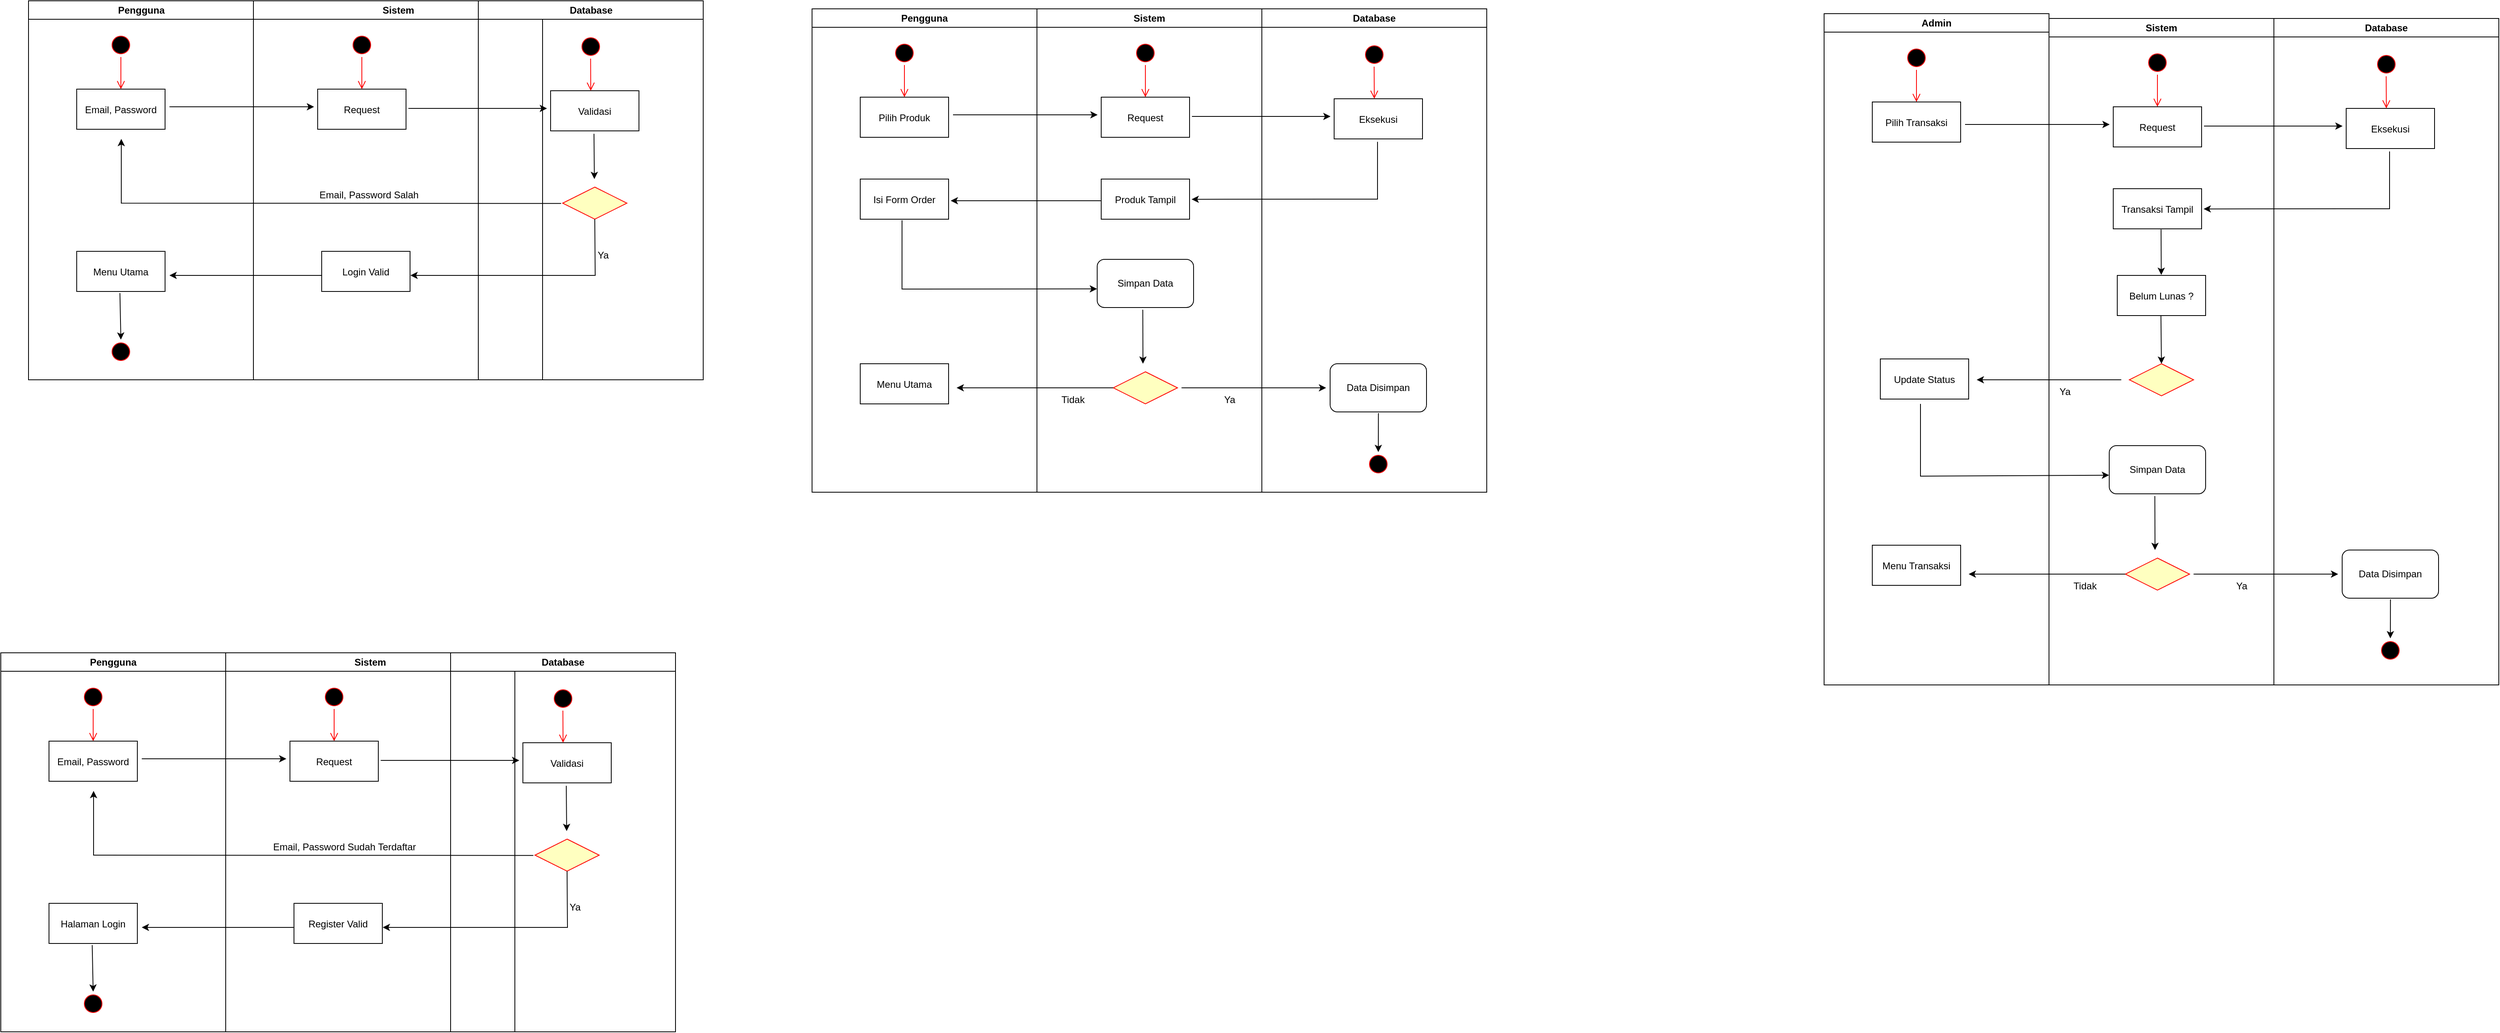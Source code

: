 <mxfile version="20.3.2" type="github">
  <diagram name="Page-1" id="e7e014a7-5840-1c2e-5031-d8a46d1fe8dd">
    <mxGraphModel dx="2307" dy="1198" grid="1" gridSize="10" guides="1" tooltips="1" connect="1" arrows="1" fold="1" page="1" pageScale="1" pageWidth="8000000" pageHeight="80000000" background="none" math="0" shadow="0">
      <root>
        <mxCell id="0" />
        <mxCell id="1" parent="0" />
        <mxCell id="2" value="Pengguna" style="swimlane;whiteSpace=wrap" parent="1" vertex="1">
          <mxGeometry x="164.5" y="128" width="280" height="472" as="geometry" />
        </mxCell>
        <mxCell id="5" value="" style="ellipse;shape=startState;fillColor=#000000;strokeColor=#ff0000;" parent="2" vertex="1">
          <mxGeometry x="100" y="40" width="30" height="30" as="geometry" />
        </mxCell>
        <mxCell id="6" value="" style="edgeStyle=elbowEdgeStyle;elbow=horizontal;verticalAlign=bottom;endArrow=open;endSize=8;strokeColor=#FF0000;endFill=1;rounded=0" parent="2" source="5" target="7" edge="1">
          <mxGeometry x="100" y="40" as="geometry">
            <mxPoint x="115" y="110" as="targetPoint" />
          </mxGeometry>
        </mxCell>
        <mxCell id="7" value="Email, Password" style="" parent="2" vertex="1">
          <mxGeometry x="60" y="110" width="110" height="50" as="geometry" />
        </mxCell>
        <mxCell id="10" value="Menu Utama" style="" parent="2" vertex="1">
          <mxGeometry x="60" y="312" width="110" height="50" as="geometry" />
        </mxCell>
        <mxCell id="TTVFHWz1o9dqO3t8jT5p-57" value="" style="endArrow=classic;html=1;rounded=0;exitX=-0.024;exitY=0.51;exitDx=0;exitDy=0;exitPerimeter=0;" edge="1" parent="2" source="21">
          <mxGeometry width="50" height="50" relative="1" as="geometry">
            <mxPoint x="655.5" y="252" as="sourcePoint" />
            <mxPoint x="115.5" y="172" as="targetPoint" />
            <Array as="points">
              <mxPoint x="115.5" y="252" />
            </Array>
          </mxGeometry>
        </mxCell>
        <mxCell id="TTVFHWz1o9dqO3t8jT5p-61" value="" style="ellipse;shape=startState;fillColor=#000000;strokeColor=#ff0000;direction=south;" vertex="1" parent="2">
          <mxGeometry x="100" y="422" width="30" height="30" as="geometry" />
        </mxCell>
        <mxCell id="TTVFHWz1o9dqO3t8jT5p-62" value="" style="endArrow=classic;html=1;rounded=0;exitX=0.489;exitY=1.04;exitDx=0;exitDy=0;exitPerimeter=0;entryX=0;entryY=0.5;entryDx=0;entryDy=0;" edge="1" parent="2" source="10" target="TTVFHWz1o9dqO3t8jT5p-61">
          <mxGeometry width="50" height="50" relative="1" as="geometry">
            <mxPoint x="275.5" y="322" as="sourcePoint" />
            <mxPoint x="325.5" y="272" as="targetPoint" />
          </mxGeometry>
        </mxCell>
        <mxCell id="3" value="Sistem" style="swimlane;whiteSpace=wrap" parent="1" vertex="1">
          <mxGeometry x="444.5" y="128" width="360" height="472" as="geometry" />
        </mxCell>
        <mxCell id="13" value="" style="ellipse;shape=startState;fillColor=#000000;strokeColor=#ff0000;" parent="3" vertex="1">
          <mxGeometry x="120" y="40" width="30" height="30" as="geometry" />
        </mxCell>
        <mxCell id="14" value="" style="edgeStyle=elbowEdgeStyle;elbow=horizontal;verticalAlign=bottom;endArrow=open;endSize=8;strokeColor=#FF0000;endFill=1;rounded=0" parent="3" source="13" edge="1">
          <mxGeometry x="100" y="20" as="geometry">
            <mxPoint x="135.109" y="110" as="targetPoint" />
          </mxGeometry>
        </mxCell>
        <mxCell id="15" value="Request" style="" parent="3" vertex="1">
          <mxGeometry x="80" y="110" width="110" height="50" as="geometry" />
        </mxCell>
        <mxCell id="16" value="Login Valid" style="" parent="3" vertex="1">
          <mxGeometry x="85" y="312" width="110" height="50" as="geometry" />
        </mxCell>
        <mxCell id="TTVFHWz1o9dqO3t8jT5p-65" value="Email, Password Salah" style="text;html=1;strokeColor=none;fillColor=none;align=center;verticalAlign=middle;whiteSpace=wrap;rounded=0;" vertex="1" parent="3">
          <mxGeometry x="66.5" y="227" width="154.5" height="30" as="geometry" />
        </mxCell>
        <mxCell id="4" value="Database" style="swimlane;whiteSpace=wrap" parent="1" vertex="1">
          <mxGeometry x="724.5" y="128" width="280" height="472" as="geometry">
            <mxRectangle x="724.5" y="128" width="90" height="30" as="alternateBounds" />
          </mxGeometry>
        </mxCell>
        <mxCell id="21" value="" style="rhombus;fillColor=#ffffc0;strokeColor=#ff0000;" parent="4" vertex="1">
          <mxGeometry x="105" y="232" width="80" height="40" as="geometry" />
        </mxCell>
        <mxCell id="TTVFHWz1o9dqO3t8jT5p-47" value="Validasi" style="" vertex="1" parent="4">
          <mxGeometry x="90" y="112" width="110" height="50" as="geometry" />
        </mxCell>
        <mxCell id="TTVFHWz1o9dqO3t8jT5p-48" value="" style="endArrow=classic;html=1;rounded=0;exitX=1.027;exitY=0.481;exitDx=0;exitDy=0;exitPerimeter=0;" edge="1" parent="4" source="15">
          <mxGeometry width="50" height="50" relative="1" as="geometry">
            <mxPoint x="-94.5" y="134" as="sourcePoint" />
            <mxPoint x="85.5" y="134" as="targetPoint" />
          </mxGeometry>
        </mxCell>
        <mxCell id="TTVFHWz1o9dqO3t8jT5p-55" value="" style="ellipse;shape=startState;fillColor=#000000;strokeColor=#ff0000;" vertex="1" parent="4">
          <mxGeometry x="125" y="42" width="30" height="30" as="geometry" />
        </mxCell>
        <mxCell id="TTVFHWz1o9dqO3t8jT5p-56" value="" style="edgeStyle=elbowEdgeStyle;elbow=horizontal;verticalAlign=bottom;endArrow=open;endSize=8;strokeColor=#FF0000;endFill=1;rounded=0" edge="1" parent="4">
          <mxGeometry x="-339.71" y="-106" as="geometry">
            <mxPoint x="139.899" y="112" as="targetPoint" />
            <mxPoint x="139.79" y="72" as="sourcePoint" />
          </mxGeometry>
        </mxCell>
        <mxCell id="TTVFHWz1o9dqO3t8jT5p-64" value="Ya" style="text;html=1;strokeColor=none;fillColor=none;align=center;verticalAlign=middle;whiteSpace=wrap;rounded=0;" vertex="1" parent="4">
          <mxGeometry x="125" y="302" width="60" height="30" as="geometry" />
        </mxCell>
        <mxCell id="TTVFHWz1o9dqO3t8jT5p-41" value="" style="endArrow=classic;html=1;rounded=0;" edge="1" parent="1">
          <mxGeometry width="50" height="50" relative="1" as="geometry">
            <mxPoint x="340" y="260" as="sourcePoint" />
            <mxPoint x="520" y="260" as="targetPoint" />
          </mxGeometry>
        </mxCell>
        <mxCell id="TTVFHWz1o9dqO3t8jT5p-58" value="" style="endArrow=classic;html=1;rounded=0;exitX=0.491;exitY=1.073;exitDx=0;exitDy=0;exitPerimeter=0;" edge="1" parent="1" source="TTVFHWz1o9dqO3t8jT5p-47">
          <mxGeometry width="50" height="50" relative="1" as="geometry">
            <mxPoint x="600" y="350" as="sourcePoint" />
            <mxPoint x="869" y="350" as="targetPoint" />
          </mxGeometry>
        </mxCell>
        <mxCell id="TTVFHWz1o9dqO3t8jT5p-59" value="" style="endArrow=classic;html=1;rounded=0;exitX=0.5;exitY=1;exitDx=0;exitDy=0;" edge="1" parent="1" source="21">
          <mxGeometry width="50" height="50" relative="1" as="geometry">
            <mxPoint x="630" y="510" as="sourcePoint" />
            <mxPoint x="640" y="470" as="targetPoint" />
            <Array as="points">
              <mxPoint x="870" y="470" />
            </Array>
          </mxGeometry>
        </mxCell>
        <mxCell id="TTVFHWz1o9dqO3t8jT5p-60" value="" style="endArrow=classic;html=1;rounded=0;exitX=0.005;exitY=0.6;exitDx=0;exitDy=0;exitPerimeter=0;" edge="1" parent="1" source="16">
          <mxGeometry width="50" height="50" relative="1" as="geometry">
            <mxPoint x="470" y="510" as="sourcePoint" />
            <mxPoint x="340" y="470" as="targetPoint" />
          </mxGeometry>
        </mxCell>
        <mxCell id="TTVFHWz1o9dqO3t8jT5p-66" value="Pengguna" style="swimlane;whiteSpace=wrap" vertex="1" parent="1">
          <mxGeometry x="1140" y="138" width="280" height="602" as="geometry" />
        </mxCell>
        <mxCell id="TTVFHWz1o9dqO3t8jT5p-67" value="" style="ellipse;shape=startState;fillColor=#000000;strokeColor=#ff0000;" vertex="1" parent="TTVFHWz1o9dqO3t8jT5p-66">
          <mxGeometry x="100" y="40" width="30" height="30" as="geometry" />
        </mxCell>
        <mxCell id="TTVFHWz1o9dqO3t8jT5p-68" value="" style="edgeStyle=elbowEdgeStyle;elbow=horizontal;verticalAlign=bottom;endArrow=open;endSize=8;strokeColor=#FF0000;endFill=1;rounded=0" edge="1" parent="TTVFHWz1o9dqO3t8jT5p-66" source="TTVFHWz1o9dqO3t8jT5p-67" target="TTVFHWz1o9dqO3t8jT5p-69">
          <mxGeometry x="100" y="40" as="geometry">
            <mxPoint x="115" y="110" as="targetPoint" />
          </mxGeometry>
        </mxCell>
        <mxCell id="TTVFHWz1o9dqO3t8jT5p-69" value="Pilih Produk" style="" vertex="1" parent="TTVFHWz1o9dqO3t8jT5p-66">
          <mxGeometry x="60" y="110" width="110" height="50" as="geometry" />
        </mxCell>
        <mxCell id="TTVFHWz1o9dqO3t8jT5p-70" value="Menu Utama" style="" vertex="1" parent="TTVFHWz1o9dqO3t8jT5p-66">
          <mxGeometry x="60" y="442" width="110" height="50" as="geometry" />
        </mxCell>
        <mxCell id="TTVFHWz1o9dqO3t8jT5p-93" value="Isi Form Order" style="" vertex="1" parent="TTVFHWz1o9dqO3t8jT5p-66">
          <mxGeometry x="60" y="212" width="110" height="50" as="geometry" />
        </mxCell>
        <mxCell id="TTVFHWz1o9dqO3t8jT5p-74" value="Sistem" style="swimlane;whiteSpace=wrap" vertex="1" parent="1">
          <mxGeometry x="1420" y="138" width="280" height="602" as="geometry" />
        </mxCell>
        <mxCell id="TTVFHWz1o9dqO3t8jT5p-75" value="" style="ellipse;shape=startState;fillColor=#000000;strokeColor=#ff0000;" vertex="1" parent="TTVFHWz1o9dqO3t8jT5p-74">
          <mxGeometry x="120" y="40" width="30" height="30" as="geometry" />
        </mxCell>
        <mxCell id="TTVFHWz1o9dqO3t8jT5p-76" value="" style="edgeStyle=elbowEdgeStyle;elbow=horizontal;verticalAlign=bottom;endArrow=open;endSize=8;strokeColor=#FF0000;endFill=1;rounded=0" edge="1" parent="TTVFHWz1o9dqO3t8jT5p-74" source="TTVFHWz1o9dqO3t8jT5p-75">
          <mxGeometry x="100" y="20" as="geometry">
            <mxPoint x="135.109" y="110" as="targetPoint" />
          </mxGeometry>
        </mxCell>
        <mxCell id="TTVFHWz1o9dqO3t8jT5p-77" value="Request" style="" vertex="1" parent="TTVFHWz1o9dqO3t8jT5p-74">
          <mxGeometry x="80" y="110" width="110" height="50" as="geometry" />
        </mxCell>
        <mxCell id="TTVFHWz1o9dqO3t8jT5p-91" value="Produk Tampil" style="" vertex="1" parent="TTVFHWz1o9dqO3t8jT5p-74">
          <mxGeometry x="80" y="212" width="110" height="50" as="geometry" />
        </mxCell>
        <mxCell id="TTVFHWz1o9dqO3t8jT5p-95" value="Simpan Data" style="rounded=1;whiteSpace=wrap;html=1;" vertex="1" parent="TTVFHWz1o9dqO3t8jT5p-74">
          <mxGeometry x="75" y="312" width="120" height="60" as="geometry" />
        </mxCell>
        <mxCell id="TTVFHWz1o9dqO3t8jT5p-98" value="" style="rhombus;fillColor=#ffffc0;strokeColor=#ff0000;" vertex="1" parent="TTVFHWz1o9dqO3t8jT5p-74">
          <mxGeometry x="95" y="452" width="80" height="40" as="geometry" />
        </mxCell>
        <mxCell id="TTVFHWz1o9dqO3t8jT5p-108" value="Tidak" style="text;html=1;strokeColor=none;fillColor=none;align=center;verticalAlign=middle;whiteSpace=wrap;rounded=0;" vertex="1" parent="TTVFHWz1o9dqO3t8jT5p-74">
          <mxGeometry x="15" y="472" width="60" height="30" as="geometry" />
        </mxCell>
        <mxCell id="TTVFHWz1o9dqO3t8jT5p-107" value="Ya" style="text;html=1;strokeColor=none;fillColor=none;align=center;verticalAlign=middle;whiteSpace=wrap;rounded=0;" vertex="1" parent="TTVFHWz1o9dqO3t8jT5p-74">
          <mxGeometry x="210" y="472" width="60" height="30" as="geometry" />
        </mxCell>
        <mxCell id="TTVFHWz1o9dqO3t8jT5p-80" value="Database" style="swimlane;whiteSpace=wrap" vertex="1" parent="1">
          <mxGeometry x="1700" y="138" width="280" height="602" as="geometry">
            <mxRectangle x="724.5" y="128" width="90" height="30" as="alternateBounds" />
          </mxGeometry>
        </mxCell>
        <mxCell id="TTVFHWz1o9dqO3t8jT5p-82" value="Eksekusi" style="" vertex="1" parent="TTVFHWz1o9dqO3t8jT5p-80">
          <mxGeometry x="90" y="112" width="110" height="50" as="geometry" />
        </mxCell>
        <mxCell id="TTVFHWz1o9dqO3t8jT5p-83" value="" style="endArrow=classic;html=1;rounded=0;exitX=1.027;exitY=0.481;exitDx=0;exitDy=0;exitPerimeter=0;" edge="1" parent="TTVFHWz1o9dqO3t8jT5p-80" source="TTVFHWz1o9dqO3t8jT5p-77">
          <mxGeometry width="50" height="50" relative="1" as="geometry">
            <mxPoint x="-94.5" y="134" as="sourcePoint" />
            <mxPoint x="85.5" y="134" as="targetPoint" />
          </mxGeometry>
        </mxCell>
        <mxCell id="TTVFHWz1o9dqO3t8jT5p-84" value="" style="ellipse;shape=startState;fillColor=#000000;strokeColor=#ff0000;" vertex="1" parent="TTVFHWz1o9dqO3t8jT5p-80">
          <mxGeometry x="125" y="42" width="30" height="30" as="geometry" />
        </mxCell>
        <mxCell id="TTVFHWz1o9dqO3t8jT5p-85" value="" style="edgeStyle=elbowEdgeStyle;elbow=horizontal;verticalAlign=bottom;endArrow=open;endSize=8;strokeColor=#FF0000;endFill=1;rounded=0" edge="1" parent="TTVFHWz1o9dqO3t8jT5p-80">
          <mxGeometry x="-339.71" y="-106" as="geometry">
            <mxPoint x="139.899" y="112" as="targetPoint" />
            <mxPoint x="139.79" y="72" as="sourcePoint" />
          </mxGeometry>
        </mxCell>
        <mxCell id="TTVFHWz1o9dqO3t8jT5p-96" value="Data Disimpan" style="rounded=1;whiteSpace=wrap;html=1;" vertex="1" parent="TTVFHWz1o9dqO3t8jT5p-80">
          <mxGeometry x="85" y="442" width="120" height="60" as="geometry" />
        </mxCell>
        <mxCell id="TTVFHWz1o9dqO3t8jT5p-106" value="" style="ellipse;shape=startState;fillColor=#000000;strokeColor=#ff0000;direction=south;" vertex="1" parent="TTVFHWz1o9dqO3t8jT5p-80">
          <mxGeometry x="130" y="552" width="30" height="30" as="geometry" />
        </mxCell>
        <mxCell id="TTVFHWz1o9dqO3t8jT5p-109" value="" style="endArrow=classic;html=1;rounded=0;exitX=0.501;exitY=1.024;exitDx=0;exitDy=0;exitPerimeter=0;" edge="1" parent="TTVFHWz1o9dqO3t8jT5p-80" source="TTVFHWz1o9dqO3t8jT5p-96" target="TTVFHWz1o9dqO3t8jT5p-106">
          <mxGeometry width="50" height="50" relative="1" as="geometry">
            <mxPoint y="512" as="sourcePoint" />
            <mxPoint x="150" y="542" as="targetPoint" />
          </mxGeometry>
        </mxCell>
        <mxCell id="TTVFHWz1o9dqO3t8jT5p-87" value="" style="endArrow=classic;html=1;rounded=0;" edge="1" parent="1">
          <mxGeometry width="50" height="50" relative="1" as="geometry">
            <mxPoint x="1315.5" y="270" as="sourcePoint" />
            <mxPoint x="1495.5" y="270" as="targetPoint" />
          </mxGeometry>
        </mxCell>
        <mxCell id="TTVFHWz1o9dqO3t8jT5p-88" value="" style="endArrow=classic;html=1;rounded=0;exitX=0.491;exitY=1.073;exitDx=0;exitDy=0;exitPerimeter=0;entryX=1.023;entryY=0.504;entryDx=0;entryDy=0;entryPerimeter=0;" edge="1" source="TTVFHWz1o9dqO3t8jT5p-82" parent="1" target="TTVFHWz1o9dqO3t8jT5p-91">
          <mxGeometry width="50" height="50" relative="1" as="geometry">
            <mxPoint x="1575.5" y="360" as="sourcePoint" />
            <mxPoint x="1844.5" y="360" as="targetPoint" />
            <Array as="points">
              <mxPoint x="1844" y="375" />
            </Array>
          </mxGeometry>
        </mxCell>
        <mxCell id="TTVFHWz1o9dqO3t8jT5p-90" value="" style="endArrow=classic;html=1;rounded=0;exitX=0.473;exitY=1.025;exitDx=0;exitDy=0;exitPerimeter=0;entryX=-0.002;entryY=0.613;entryDx=0;entryDy=0;entryPerimeter=0;" edge="1" source="TTVFHWz1o9dqO3t8jT5p-93" parent="1" target="TTVFHWz1o9dqO3t8jT5p-95">
          <mxGeometry width="50" height="50" relative="1" as="geometry">
            <mxPoint x="1505.55" y="480.0" as="sourcePoint" />
            <mxPoint x="1315.5" y="480" as="targetPoint" />
            <Array as="points">
              <mxPoint x="1252" y="487" />
            </Array>
          </mxGeometry>
        </mxCell>
        <mxCell id="TTVFHWz1o9dqO3t8jT5p-94" value="" style="endArrow=classic;html=1;rounded=0;entryX=1.024;entryY=0.539;entryDx=0;entryDy=0;entryPerimeter=0;exitX=0;exitY=0.539;exitDx=0;exitDy=0;exitPerimeter=0;" edge="1" parent="1" source="TTVFHWz1o9dqO3t8jT5p-91" target="TTVFHWz1o9dqO3t8jT5p-93">
          <mxGeometry width="50" height="50" relative="1" as="geometry">
            <mxPoint x="1480" y="430" as="sourcePoint" />
            <mxPoint x="1530" y="380" as="targetPoint" />
          </mxGeometry>
        </mxCell>
        <mxCell id="TTVFHWz1o9dqO3t8jT5p-101" value="" style="endArrow=classic;html=1;rounded=0;exitX=0.473;exitY=1.046;exitDx=0;exitDy=0;exitPerimeter=0;" edge="1" parent="1" source="TTVFHWz1o9dqO3t8jT5p-95">
          <mxGeometry width="50" height="50" relative="1" as="geometry">
            <mxPoint x="1610" y="600" as="sourcePoint" />
            <mxPoint x="1552" y="580" as="targetPoint" />
          </mxGeometry>
        </mxCell>
        <mxCell id="TTVFHWz1o9dqO3t8jT5p-102" value="" style="endArrow=classic;html=1;rounded=0;" edge="1" parent="1">
          <mxGeometry width="50" height="50" relative="1" as="geometry">
            <mxPoint x="1600" y="610" as="sourcePoint" />
            <mxPoint x="1780" y="610" as="targetPoint" />
          </mxGeometry>
        </mxCell>
        <mxCell id="TTVFHWz1o9dqO3t8jT5p-103" value="" style="endArrow=classic;html=1;rounded=0;exitX=0;exitY=0.5;exitDx=0;exitDy=0;" edge="1" parent="1" source="TTVFHWz1o9dqO3t8jT5p-98">
          <mxGeometry width="50" height="50" relative="1" as="geometry">
            <mxPoint x="1670" y="540" as="sourcePoint" />
            <mxPoint x="1320" y="610" as="targetPoint" />
          </mxGeometry>
        </mxCell>
        <mxCell id="TTVFHWz1o9dqO3t8jT5p-173" value="Pengguna" style="swimlane;whiteSpace=wrap" vertex="1" parent="1">
          <mxGeometry x="130" y="940" width="280" height="472" as="geometry" />
        </mxCell>
        <mxCell id="TTVFHWz1o9dqO3t8jT5p-174" value="" style="ellipse;shape=startState;fillColor=#000000;strokeColor=#ff0000;" vertex="1" parent="TTVFHWz1o9dqO3t8jT5p-173">
          <mxGeometry x="100" y="40" width="30" height="30" as="geometry" />
        </mxCell>
        <mxCell id="TTVFHWz1o9dqO3t8jT5p-175" value="" style="edgeStyle=elbowEdgeStyle;elbow=horizontal;verticalAlign=bottom;endArrow=open;endSize=8;strokeColor=#FF0000;endFill=1;rounded=0" edge="1" parent="TTVFHWz1o9dqO3t8jT5p-173" source="TTVFHWz1o9dqO3t8jT5p-174" target="TTVFHWz1o9dqO3t8jT5p-176">
          <mxGeometry x="100" y="40" as="geometry">
            <mxPoint x="115" y="110" as="targetPoint" />
          </mxGeometry>
        </mxCell>
        <mxCell id="TTVFHWz1o9dqO3t8jT5p-176" value="Email, Password" style="" vertex="1" parent="TTVFHWz1o9dqO3t8jT5p-173">
          <mxGeometry x="60" y="110" width="110" height="50" as="geometry" />
        </mxCell>
        <mxCell id="TTVFHWz1o9dqO3t8jT5p-177" value="Halaman Login" style="" vertex="1" parent="TTVFHWz1o9dqO3t8jT5p-173">
          <mxGeometry x="60" y="312" width="110" height="50" as="geometry" />
        </mxCell>
        <mxCell id="TTVFHWz1o9dqO3t8jT5p-178" value="" style="endArrow=classic;html=1;rounded=0;exitX=-0.024;exitY=0.51;exitDx=0;exitDy=0;exitPerimeter=0;" edge="1" parent="TTVFHWz1o9dqO3t8jT5p-173" source="TTVFHWz1o9dqO3t8jT5p-188">
          <mxGeometry width="50" height="50" relative="1" as="geometry">
            <mxPoint x="655.5" y="252" as="sourcePoint" />
            <mxPoint x="115.5" y="172" as="targetPoint" />
            <Array as="points">
              <mxPoint x="115.5" y="252" />
            </Array>
          </mxGeometry>
        </mxCell>
        <mxCell id="TTVFHWz1o9dqO3t8jT5p-179" value="" style="ellipse;shape=startState;fillColor=#000000;strokeColor=#ff0000;direction=south;" vertex="1" parent="TTVFHWz1o9dqO3t8jT5p-173">
          <mxGeometry x="100" y="422" width="30" height="30" as="geometry" />
        </mxCell>
        <mxCell id="TTVFHWz1o9dqO3t8jT5p-180" value="" style="endArrow=classic;html=1;rounded=0;exitX=0.489;exitY=1.04;exitDx=0;exitDy=0;exitPerimeter=0;entryX=0;entryY=0.5;entryDx=0;entryDy=0;" edge="1" parent="TTVFHWz1o9dqO3t8jT5p-173" source="TTVFHWz1o9dqO3t8jT5p-177" target="TTVFHWz1o9dqO3t8jT5p-179">
          <mxGeometry width="50" height="50" relative="1" as="geometry">
            <mxPoint x="275.5" y="322" as="sourcePoint" />
            <mxPoint x="325.5" y="272" as="targetPoint" />
          </mxGeometry>
        </mxCell>
        <mxCell id="TTVFHWz1o9dqO3t8jT5p-181" value="Sistem" style="swimlane;whiteSpace=wrap" vertex="1" parent="1">
          <mxGeometry x="410" y="940" width="360" height="472" as="geometry" />
        </mxCell>
        <mxCell id="TTVFHWz1o9dqO3t8jT5p-182" value="" style="ellipse;shape=startState;fillColor=#000000;strokeColor=#ff0000;" vertex="1" parent="TTVFHWz1o9dqO3t8jT5p-181">
          <mxGeometry x="120" y="40" width="30" height="30" as="geometry" />
        </mxCell>
        <mxCell id="TTVFHWz1o9dqO3t8jT5p-183" value="" style="edgeStyle=elbowEdgeStyle;elbow=horizontal;verticalAlign=bottom;endArrow=open;endSize=8;strokeColor=#FF0000;endFill=1;rounded=0" edge="1" parent="TTVFHWz1o9dqO3t8jT5p-181" source="TTVFHWz1o9dqO3t8jT5p-182">
          <mxGeometry x="100" y="20" as="geometry">
            <mxPoint x="135.109" y="110" as="targetPoint" />
          </mxGeometry>
        </mxCell>
        <mxCell id="TTVFHWz1o9dqO3t8jT5p-184" value="Request" style="" vertex="1" parent="TTVFHWz1o9dqO3t8jT5p-181">
          <mxGeometry x="80" y="110" width="110" height="50" as="geometry" />
        </mxCell>
        <mxCell id="TTVFHWz1o9dqO3t8jT5p-185" value="Register Valid" style="" vertex="1" parent="TTVFHWz1o9dqO3t8jT5p-181">
          <mxGeometry x="85" y="312" width="110" height="50" as="geometry" />
        </mxCell>
        <mxCell id="TTVFHWz1o9dqO3t8jT5p-186" value="Email, Password Sudah Terdaftar" style="text;html=1;strokeColor=none;fillColor=none;align=center;verticalAlign=middle;whiteSpace=wrap;rounded=0;" vertex="1" parent="TTVFHWz1o9dqO3t8jT5p-181">
          <mxGeometry x="55.5" y="227" width="183.5" height="30" as="geometry" />
        </mxCell>
        <mxCell id="TTVFHWz1o9dqO3t8jT5p-187" value="Database" style="swimlane;whiteSpace=wrap" vertex="1" parent="1">
          <mxGeometry x="690" y="940" width="280" height="472" as="geometry">
            <mxRectangle x="724.5" y="128" width="90" height="30" as="alternateBounds" />
          </mxGeometry>
        </mxCell>
        <mxCell id="TTVFHWz1o9dqO3t8jT5p-188" value="" style="rhombus;fillColor=#ffffc0;strokeColor=#ff0000;" vertex="1" parent="TTVFHWz1o9dqO3t8jT5p-187">
          <mxGeometry x="105" y="232" width="80" height="40" as="geometry" />
        </mxCell>
        <mxCell id="TTVFHWz1o9dqO3t8jT5p-189" value="Validasi" style="" vertex="1" parent="TTVFHWz1o9dqO3t8jT5p-187">
          <mxGeometry x="90" y="112" width="110" height="50" as="geometry" />
        </mxCell>
        <mxCell id="TTVFHWz1o9dqO3t8jT5p-190" value="" style="endArrow=classic;html=1;rounded=0;exitX=1.027;exitY=0.481;exitDx=0;exitDy=0;exitPerimeter=0;" edge="1" parent="TTVFHWz1o9dqO3t8jT5p-187" source="TTVFHWz1o9dqO3t8jT5p-184">
          <mxGeometry width="50" height="50" relative="1" as="geometry">
            <mxPoint x="-94.5" y="134" as="sourcePoint" />
            <mxPoint x="85.5" y="134" as="targetPoint" />
          </mxGeometry>
        </mxCell>
        <mxCell id="TTVFHWz1o9dqO3t8jT5p-191" value="" style="ellipse;shape=startState;fillColor=#000000;strokeColor=#ff0000;" vertex="1" parent="TTVFHWz1o9dqO3t8jT5p-187">
          <mxGeometry x="125" y="42" width="30" height="30" as="geometry" />
        </mxCell>
        <mxCell id="TTVFHWz1o9dqO3t8jT5p-192" value="" style="edgeStyle=elbowEdgeStyle;elbow=horizontal;verticalAlign=bottom;endArrow=open;endSize=8;strokeColor=#FF0000;endFill=1;rounded=0" edge="1" parent="TTVFHWz1o9dqO3t8jT5p-187">
          <mxGeometry x="-339.71" y="-106" as="geometry">
            <mxPoint x="139.899" y="112" as="targetPoint" />
            <mxPoint x="139.79" y="72" as="sourcePoint" />
          </mxGeometry>
        </mxCell>
        <mxCell id="TTVFHWz1o9dqO3t8jT5p-193" value="Ya" style="text;html=1;strokeColor=none;fillColor=none;align=center;verticalAlign=middle;whiteSpace=wrap;rounded=0;" vertex="1" parent="TTVFHWz1o9dqO3t8jT5p-187">
          <mxGeometry x="125" y="302" width="60" height="30" as="geometry" />
        </mxCell>
        <mxCell id="TTVFHWz1o9dqO3t8jT5p-194" value="" style="endArrow=classic;html=1;rounded=0;" edge="1" parent="1">
          <mxGeometry width="50" height="50" relative="1" as="geometry">
            <mxPoint x="305.5" y="1072" as="sourcePoint" />
            <mxPoint x="485.5" y="1072" as="targetPoint" />
          </mxGeometry>
        </mxCell>
        <mxCell id="TTVFHWz1o9dqO3t8jT5p-195" value="" style="endArrow=classic;html=1;rounded=0;exitX=0.491;exitY=1.073;exitDx=0;exitDy=0;exitPerimeter=0;" edge="1" source="TTVFHWz1o9dqO3t8jT5p-189" parent="1">
          <mxGeometry width="50" height="50" relative="1" as="geometry">
            <mxPoint x="565.5" y="1162" as="sourcePoint" />
            <mxPoint x="834.5" y="1162" as="targetPoint" />
          </mxGeometry>
        </mxCell>
        <mxCell id="TTVFHWz1o9dqO3t8jT5p-196" value="" style="endArrow=classic;html=1;rounded=0;exitX=0.5;exitY=1;exitDx=0;exitDy=0;" edge="1" source="TTVFHWz1o9dqO3t8jT5p-188" parent="1">
          <mxGeometry width="50" height="50" relative="1" as="geometry">
            <mxPoint x="595.5" y="1322" as="sourcePoint" />
            <mxPoint x="605.5" y="1282" as="targetPoint" />
            <Array as="points">
              <mxPoint x="835.5" y="1282" />
            </Array>
          </mxGeometry>
        </mxCell>
        <mxCell id="TTVFHWz1o9dqO3t8jT5p-197" value="" style="endArrow=classic;html=1;rounded=0;exitX=0.005;exitY=0.6;exitDx=0;exitDy=0;exitPerimeter=0;" edge="1" source="TTVFHWz1o9dqO3t8jT5p-185" parent="1">
          <mxGeometry width="50" height="50" relative="1" as="geometry">
            <mxPoint x="435.5" y="1322" as="sourcePoint" />
            <mxPoint x="305.5" y="1282" as="targetPoint" />
          </mxGeometry>
        </mxCell>
        <mxCell id="TTVFHWz1o9dqO3t8jT5p-229" value="Admin" style="swimlane;whiteSpace=wrap" vertex="1" parent="1">
          <mxGeometry x="2400" y="144" width="280" height="836" as="geometry" />
        </mxCell>
        <mxCell id="TTVFHWz1o9dqO3t8jT5p-230" value="" style="ellipse;shape=startState;fillColor=#000000;strokeColor=#ff0000;" vertex="1" parent="TTVFHWz1o9dqO3t8jT5p-229">
          <mxGeometry x="100" y="40" width="30" height="30" as="geometry" />
        </mxCell>
        <mxCell id="TTVFHWz1o9dqO3t8jT5p-231" value="" style="edgeStyle=elbowEdgeStyle;elbow=horizontal;verticalAlign=bottom;endArrow=open;endSize=8;strokeColor=#FF0000;endFill=1;rounded=0" edge="1" parent="TTVFHWz1o9dqO3t8jT5p-229" source="TTVFHWz1o9dqO3t8jT5p-230" target="TTVFHWz1o9dqO3t8jT5p-232">
          <mxGeometry x="100" y="40" as="geometry">
            <mxPoint x="115" y="110" as="targetPoint" />
          </mxGeometry>
        </mxCell>
        <mxCell id="TTVFHWz1o9dqO3t8jT5p-232" value="Pilih Transaksi" style="" vertex="1" parent="TTVFHWz1o9dqO3t8jT5p-229">
          <mxGeometry x="60" y="110" width="110" height="50" as="geometry" />
        </mxCell>
        <mxCell id="TTVFHWz1o9dqO3t8jT5p-233" value="Menu Transaksi" style="" vertex="1" parent="TTVFHWz1o9dqO3t8jT5p-229">
          <mxGeometry x="60" y="662" width="110" height="50" as="geometry" />
        </mxCell>
        <mxCell id="TTVFHWz1o9dqO3t8jT5p-234" value="Update Status" style="" vertex="1" parent="TTVFHWz1o9dqO3t8jT5p-229">
          <mxGeometry x="70" y="430" width="110" height="50" as="geometry" />
        </mxCell>
        <mxCell id="TTVFHWz1o9dqO3t8jT5p-235" value="Sistem" style="swimlane;whiteSpace=wrap" vertex="1" parent="1">
          <mxGeometry x="2680" y="150" width="280" height="830" as="geometry" />
        </mxCell>
        <mxCell id="TTVFHWz1o9dqO3t8jT5p-236" value="" style="ellipse;shape=startState;fillColor=#000000;strokeColor=#ff0000;" vertex="1" parent="TTVFHWz1o9dqO3t8jT5p-235">
          <mxGeometry x="120" y="40" width="30" height="30" as="geometry" />
        </mxCell>
        <mxCell id="TTVFHWz1o9dqO3t8jT5p-237" value="" style="edgeStyle=elbowEdgeStyle;elbow=horizontal;verticalAlign=bottom;endArrow=open;endSize=8;strokeColor=#FF0000;endFill=1;rounded=0" edge="1" parent="TTVFHWz1o9dqO3t8jT5p-235" source="TTVFHWz1o9dqO3t8jT5p-236">
          <mxGeometry x="100" y="20" as="geometry">
            <mxPoint x="135.109" y="110" as="targetPoint" />
          </mxGeometry>
        </mxCell>
        <mxCell id="TTVFHWz1o9dqO3t8jT5p-238" value="Request" style="" vertex="1" parent="TTVFHWz1o9dqO3t8jT5p-235">
          <mxGeometry x="80" y="110" width="110" height="50" as="geometry" />
        </mxCell>
        <mxCell id="TTVFHWz1o9dqO3t8jT5p-239" value="Transaksi Tampil" style="" vertex="1" parent="TTVFHWz1o9dqO3t8jT5p-235">
          <mxGeometry x="80" y="212" width="110" height="50" as="geometry" />
        </mxCell>
        <mxCell id="TTVFHWz1o9dqO3t8jT5p-240" value="Simpan Data" style="rounded=1;whiteSpace=wrap;html=1;" vertex="1" parent="TTVFHWz1o9dqO3t8jT5p-235">
          <mxGeometry x="75" y="532" width="120" height="60" as="geometry" />
        </mxCell>
        <mxCell id="TTVFHWz1o9dqO3t8jT5p-241" value="" style="rhombus;fillColor=#ffffc0;strokeColor=#ff0000;" vertex="1" parent="TTVFHWz1o9dqO3t8jT5p-235">
          <mxGeometry x="95" y="672" width="80" height="40" as="geometry" />
        </mxCell>
        <mxCell id="TTVFHWz1o9dqO3t8jT5p-242" value="Tidak" style="text;html=1;strokeColor=none;fillColor=none;align=center;verticalAlign=middle;whiteSpace=wrap;rounded=0;" vertex="1" parent="TTVFHWz1o9dqO3t8jT5p-235">
          <mxGeometry x="15" y="692" width="60" height="30" as="geometry" />
        </mxCell>
        <mxCell id="TTVFHWz1o9dqO3t8jT5p-243" value="Ya" style="text;html=1;strokeColor=none;fillColor=none;align=center;verticalAlign=middle;whiteSpace=wrap;rounded=0;" vertex="1" parent="TTVFHWz1o9dqO3t8jT5p-235">
          <mxGeometry x="210" y="692" width="60" height="30" as="geometry" />
        </mxCell>
        <mxCell id="TTVFHWz1o9dqO3t8jT5p-269" value="" style="endArrow=classic;html=1;rounded=0;exitX=0.541;exitY=1.016;exitDx=0;exitDy=0;exitPerimeter=0;entryX=0.533;entryY=-0.013;entryDx=0;entryDy=0;entryPerimeter=0;" edge="1" parent="TTVFHWz1o9dqO3t8jT5p-235" source="TTVFHWz1o9dqO3t8jT5p-239">
          <mxGeometry width="50" height="50" relative="1" as="geometry">
            <mxPoint x="60" y="380" as="sourcePoint" />
            <mxPoint x="139.785" y="319.35" as="targetPoint" />
          </mxGeometry>
        </mxCell>
        <mxCell id="TTVFHWz1o9dqO3t8jT5p-259" value="" style="rhombus;fillColor=#ffffc0;strokeColor=#ff0000;" vertex="1" parent="TTVFHWz1o9dqO3t8jT5p-235">
          <mxGeometry x="100" y="430" width="80" height="40" as="geometry" />
        </mxCell>
        <mxCell id="TTVFHWz1o9dqO3t8jT5p-273" value="" style="endArrow=classic;html=1;rounded=0;exitX=0.53;exitY=1.004;exitDx=0;exitDy=0;exitPerimeter=0;entryX=0.5;entryY=0;entryDx=0;entryDy=0;" edge="1" parent="TTVFHWz1o9dqO3t8jT5p-235" target="TTVFHWz1o9dqO3t8jT5p-259">
          <mxGeometry width="50" height="50" relative="1" as="geometry">
            <mxPoint x="139.35" y="370.2" as="sourcePoint" />
            <mxPoint x="160" y="370" as="targetPoint" />
          </mxGeometry>
        </mxCell>
        <mxCell id="TTVFHWz1o9dqO3t8jT5p-274" value="Ya" style="text;html=1;strokeColor=none;fillColor=none;align=center;verticalAlign=middle;whiteSpace=wrap;rounded=0;" vertex="1" parent="TTVFHWz1o9dqO3t8jT5p-235">
          <mxGeometry x="-10" y="450" width="60" height="30" as="geometry" />
        </mxCell>
        <mxCell id="TTVFHWz1o9dqO3t8jT5p-275" value="Belum Lunas ?" style="" vertex="1" parent="TTVFHWz1o9dqO3t8jT5p-235">
          <mxGeometry x="85" y="320" width="110" height="50" as="geometry" />
        </mxCell>
        <mxCell id="TTVFHWz1o9dqO3t8jT5p-244" value="Database" style="swimlane;whiteSpace=wrap" vertex="1" parent="1">
          <mxGeometry x="2960" y="150" width="280" height="830" as="geometry">
            <mxRectangle x="724.5" y="128" width="90" height="30" as="alternateBounds" />
          </mxGeometry>
        </mxCell>
        <mxCell id="TTVFHWz1o9dqO3t8jT5p-245" value="Eksekusi" style="" vertex="1" parent="TTVFHWz1o9dqO3t8jT5p-244">
          <mxGeometry x="90" y="112" width="110" height="50" as="geometry" />
        </mxCell>
        <mxCell id="TTVFHWz1o9dqO3t8jT5p-246" value="" style="endArrow=classic;html=1;rounded=0;exitX=1.027;exitY=0.481;exitDx=0;exitDy=0;exitPerimeter=0;" edge="1" parent="TTVFHWz1o9dqO3t8jT5p-244" source="TTVFHWz1o9dqO3t8jT5p-238">
          <mxGeometry width="50" height="50" relative="1" as="geometry">
            <mxPoint x="-94.5" y="134" as="sourcePoint" />
            <mxPoint x="85.5" y="134" as="targetPoint" />
          </mxGeometry>
        </mxCell>
        <mxCell id="TTVFHWz1o9dqO3t8jT5p-247" value="" style="ellipse;shape=startState;fillColor=#000000;strokeColor=#ff0000;" vertex="1" parent="TTVFHWz1o9dqO3t8jT5p-244">
          <mxGeometry x="125" y="42" width="30" height="30" as="geometry" />
        </mxCell>
        <mxCell id="TTVFHWz1o9dqO3t8jT5p-248" value="" style="edgeStyle=elbowEdgeStyle;elbow=horizontal;verticalAlign=bottom;endArrow=open;endSize=8;strokeColor=#FF0000;endFill=1;rounded=0" edge="1" parent="TTVFHWz1o9dqO3t8jT5p-244">
          <mxGeometry x="-339.71" y="-106" as="geometry">
            <mxPoint x="139.899" y="112" as="targetPoint" />
            <mxPoint x="139.79" y="72" as="sourcePoint" />
          </mxGeometry>
        </mxCell>
        <mxCell id="TTVFHWz1o9dqO3t8jT5p-249" value="Data Disimpan" style="rounded=1;whiteSpace=wrap;html=1;" vertex="1" parent="TTVFHWz1o9dqO3t8jT5p-244">
          <mxGeometry x="85" y="662" width="120" height="60" as="geometry" />
        </mxCell>
        <mxCell id="TTVFHWz1o9dqO3t8jT5p-250" value="" style="ellipse;shape=startState;fillColor=#000000;strokeColor=#ff0000;direction=south;" vertex="1" parent="TTVFHWz1o9dqO3t8jT5p-244">
          <mxGeometry x="130" y="772" width="30" height="30" as="geometry" />
        </mxCell>
        <mxCell id="TTVFHWz1o9dqO3t8jT5p-251" value="" style="endArrow=classic;html=1;rounded=0;exitX=0.501;exitY=1.024;exitDx=0;exitDy=0;exitPerimeter=0;" edge="1" parent="TTVFHWz1o9dqO3t8jT5p-244" source="TTVFHWz1o9dqO3t8jT5p-249" target="TTVFHWz1o9dqO3t8jT5p-250">
          <mxGeometry width="50" height="50" relative="1" as="geometry">
            <mxPoint y="612" as="sourcePoint" />
            <mxPoint x="150" y="642" as="targetPoint" />
          </mxGeometry>
        </mxCell>
        <mxCell id="TTVFHWz1o9dqO3t8jT5p-252" value="" style="endArrow=classic;html=1;rounded=0;" edge="1" parent="1">
          <mxGeometry width="50" height="50" relative="1" as="geometry">
            <mxPoint x="2575.5" y="282" as="sourcePoint" />
            <mxPoint x="2755.5" y="282" as="targetPoint" />
          </mxGeometry>
        </mxCell>
        <mxCell id="TTVFHWz1o9dqO3t8jT5p-253" value="" style="endArrow=classic;html=1;rounded=0;exitX=0.491;exitY=1.073;exitDx=0;exitDy=0;exitPerimeter=0;entryX=1.023;entryY=0.504;entryDx=0;entryDy=0;entryPerimeter=0;" edge="1" source="TTVFHWz1o9dqO3t8jT5p-245" target="TTVFHWz1o9dqO3t8jT5p-239" parent="1">
          <mxGeometry width="50" height="50" relative="1" as="geometry">
            <mxPoint x="2835.5" y="372" as="sourcePoint" />
            <mxPoint x="3104.5" y="372" as="targetPoint" />
            <Array as="points">
              <mxPoint x="3104" y="387" />
            </Array>
          </mxGeometry>
        </mxCell>
        <mxCell id="TTVFHWz1o9dqO3t8jT5p-254" value="" style="endArrow=classic;html=1;rounded=0;entryX=-0.002;entryY=0.613;entryDx=0;entryDy=0;entryPerimeter=0;" edge="1" target="TTVFHWz1o9dqO3t8jT5p-240" parent="1">
          <mxGeometry width="50" height="50" relative="1" as="geometry">
            <mxPoint x="2520" y="630" as="sourcePoint" />
            <mxPoint x="2575.5" y="712" as="targetPoint" />
            <Array as="points">
              <mxPoint x="2520" y="720" />
            </Array>
          </mxGeometry>
        </mxCell>
        <mxCell id="TTVFHWz1o9dqO3t8jT5p-256" value="" style="endArrow=classic;html=1;rounded=0;exitX=0.473;exitY=1.046;exitDx=0;exitDy=0;exitPerimeter=0;" edge="1" source="TTVFHWz1o9dqO3t8jT5p-240" parent="1">
          <mxGeometry width="50" height="50" relative="1" as="geometry">
            <mxPoint x="2870" y="832" as="sourcePoint" />
            <mxPoint x="2812" y="812" as="targetPoint" />
          </mxGeometry>
        </mxCell>
        <mxCell id="TTVFHWz1o9dqO3t8jT5p-257" value="" style="endArrow=classic;html=1;rounded=0;" edge="1" parent="1">
          <mxGeometry width="50" height="50" relative="1" as="geometry">
            <mxPoint x="2860" y="842" as="sourcePoint" />
            <mxPoint x="3040" y="842" as="targetPoint" />
          </mxGeometry>
        </mxCell>
        <mxCell id="TTVFHWz1o9dqO3t8jT5p-258" value="" style="endArrow=classic;html=1;rounded=0;exitX=0;exitY=0.5;exitDx=0;exitDy=0;" edge="1" source="TTVFHWz1o9dqO3t8jT5p-241" parent="1">
          <mxGeometry width="50" height="50" relative="1" as="geometry">
            <mxPoint x="2930" y="772" as="sourcePoint" />
            <mxPoint x="2580" y="842" as="targetPoint" />
          </mxGeometry>
        </mxCell>
        <mxCell id="TTVFHWz1o9dqO3t8jT5p-270" value="" style="endArrow=classic;html=1;rounded=0;" edge="1" parent="1">
          <mxGeometry width="50" height="50" relative="1" as="geometry">
            <mxPoint x="2770" y="600" as="sourcePoint" />
            <mxPoint x="2590" y="600" as="targetPoint" />
          </mxGeometry>
        </mxCell>
      </root>
    </mxGraphModel>
  </diagram>
</mxfile>
